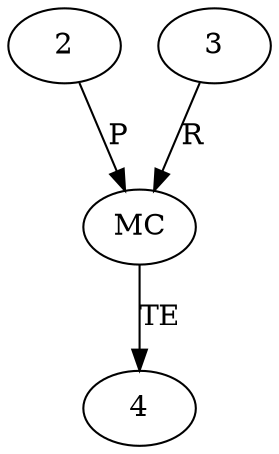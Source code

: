digraph "AUG" {

  1 [ label="MC" s="setAccessible()" t="AccessibleObject" l="981" ];
  2 [ t="boolean" v="true" ];
  3 [ t="Method" n="m" ];
  4 [ t="Throwable" n="t" ];
  2 -> 1 [ label="P" ];
  3 -> 1 [ label="R" ];
  1 -> 4 [ label="TE" ];
}

